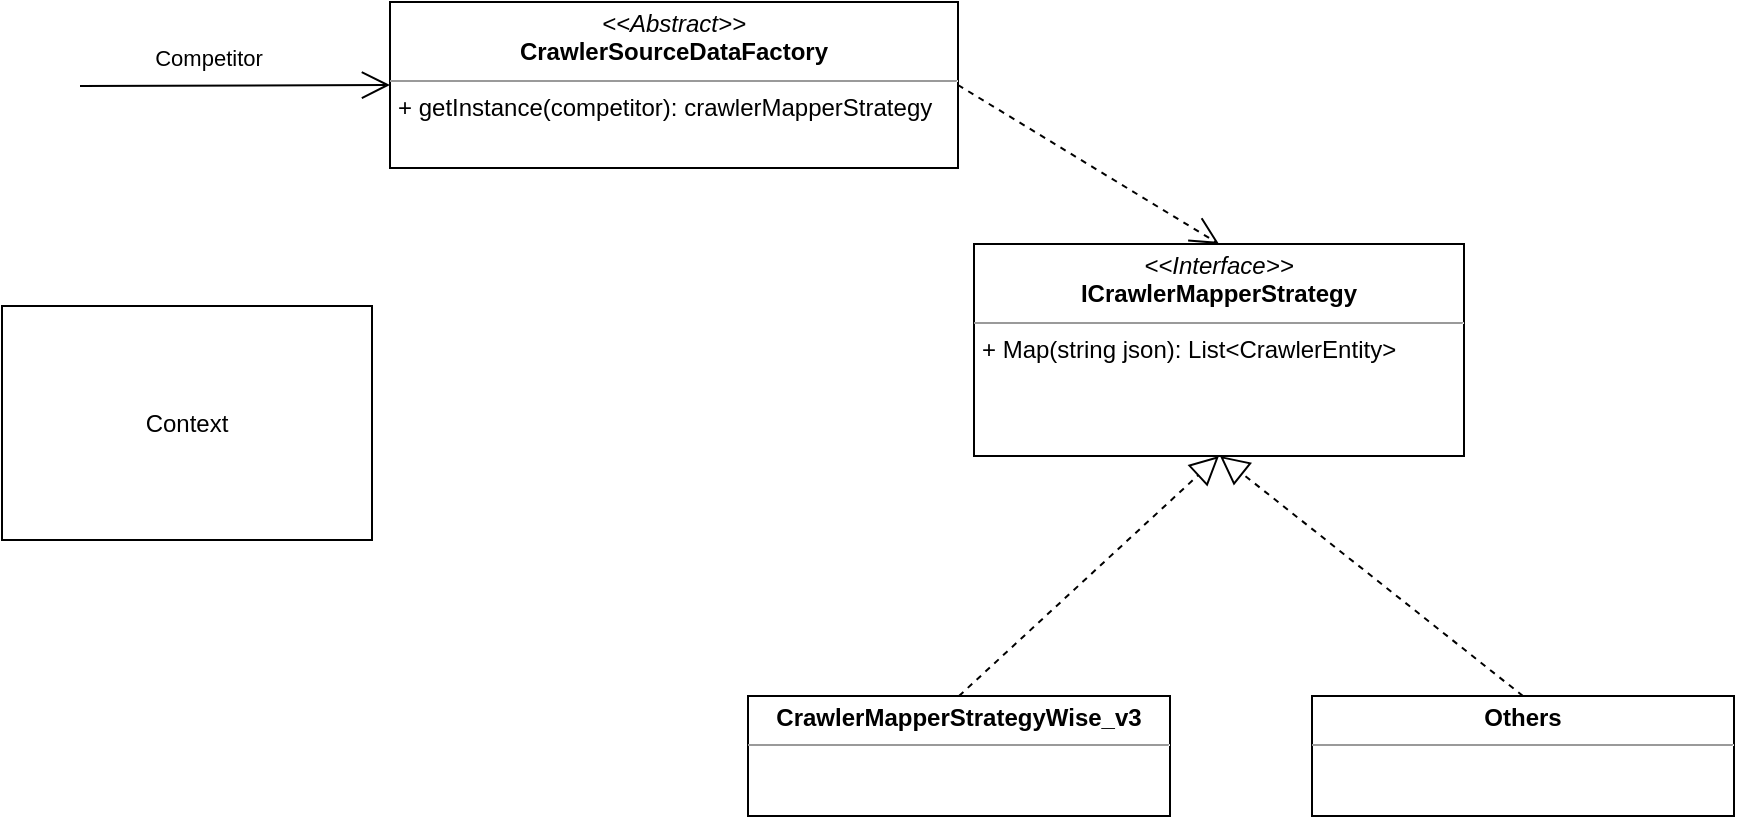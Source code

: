 <mxfile version="21.2.1" type="github">
  <diagram id="C5RBs43oDa-KdzZeNtuy" name="Page-1">
    <mxGraphModel dx="1834" dy="356" grid="0" gridSize="10" guides="1" tooltips="1" connect="1" arrows="1" fold="1" page="0" pageScale="1" pageWidth="827" pageHeight="1169" math="0" shadow="0">
      <root>
        <mxCell id="WIyWlLk6GJQsqaUBKTNV-0" />
        <mxCell id="WIyWlLk6GJQsqaUBKTNV-1" parent="WIyWlLk6GJQsqaUBKTNV-0" />
        <mxCell id="EOpZeOSRP2b4o9if8yD1-0" value="&lt;p style=&quot;margin:0px;margin-top:4px;text-align:center;&quot;&gt;&lt;i&gt;&amp;lt;&amp;lt;Interface&amp;gt;&amp;gt;&lt;/i&gt;&lt;br&gt;&lt;b&gt;ICrawlerMapperStrategy&lt;/b&gt;&lt;/p&gt;&lt;hr size=&quot;1&quot;&gt;&lt;p style=&quot;margin:0px;margin-left:4px;&quot;&gt;+ Map(string json): List&amp;lt;CrawlerEntity&amp;gt;&lt;br&gt;&lt;/p&gt;" style="verticalAlign=top;align=left;overflow=fill;fontSize=12;fontFamily=Helvetica;html=1;whiteSpace=wrap;" vertex="1" parent="WIyWlLk6GJQsqaUBKTNV-1">
          <mxGeometry x="300" y="628" width="245" height="106" as="geometry" />
        </mxCell>
        <mxCell id="EOpZeOSRP2b4o9if8yD1-2" value="&lt;p style=&quot;margin:0px;margin-top:4px;text-align:center;&quot;&gt;&lt;b style=&quot;border-color: var(--border-color);&quot;&gt;CrawlerMapperStrategyWise_v3&lt;/b&gt;&lt;br&gt;&lt;/p&gt;&lt;hr size=&quot;1&quot;&gt;&lt;div style=&quot;height:2px;&quot;&gt;&lt;/div&gt;" style="verticalAlign=top;align=left;overflow=fill;fontSize=12;fontFamily=Helvetica;html=1;whiteSpace=wrap;" vertex="1" parent="WIyWlLk6GJQsqaUBKTNV-1">
          <mxGeometry x="187" y="854" width="211" height="60" as="geometry" />
        </mxCell>
        <mxCell id="EOpZeOSRP2b4o9if8yD1-3" value="" style="endArrow=block;dashed=1;endFill=0;endSize=12;html=1;rounded=0;exitX=0.5;exitY=0;exitDx=0;exitDy=0;entryX=0.5;entryY=1;entryDx=0;entryDy=0;" edge="1" parent="WIyWlLk6GJQsqaUBKTNV-1" source="EOpZeOSRP2b4o9if8yD1-2" target="EOpZeOSRP2b4o9if8yD1-0">
          <mxGeometry width="160" relative="1" as="geometry">
            <mxPoint x="331" y="782" as="sourcePoint" />
            <mxPoint x="491" y="782" as="targetPoint" />
          </mxGeometry>
        </mxCell>
        <mxCell id="EOpZeOSRP2b4o9if8yD1-5" value="&lt;p style=&quot;margin:0px;margin-top:4px;text-align:center;&quot;&gt;&lt;b style=&quot;border-color: var(--border-color);&quot;&gt;Others&lt;/b&gt;&lt;br&gt;&lt;/p&gt;&lt;hr size=&quot;1&quot;&gt;&lt;div style=&quot;height:2px;&quot;&gt;&lt;/div&gt;" style="verticalAlign=top;align=left;overflow=fill;fontSize=12;fontFamily=Helvetica;html=1;whiteSpace=wrap;" vertex="1" parent="WIyWlLk6GJQsqaUBKTNV-1">
          <mxGeometry x="469" y="854" width="211" height="60" as="geometry" />
        </mxCell>
        <mxCell id="EOpZeOSRP2b4o9if8yD1-6" value="" style="endArrow=block;dashed=1;endFill=0;endSize=12;html=1;rounded=0;exitX=0.5;exitY=0;exitDx=0;exitDy=0;" edge="1" parent="WIyWlLk6GJQsqaUBKTNV-1" source="EOpZeOSRP2b4o9if8yD1-5">
          <mxGeometry width="160" relative="1" as="geometry">
            <mxPoint x="303" y="864" as="sourcePoint" />
            <mxPoint x="423" y="734" as="targetPoint" />
          </mxGeometry>
        </mxCell>
        <mxCell id="EOpZeOSRP2b4o9if8yD1-11" value="&lt;p style=&quot;margin:0px;margin-top:4px;text-align:center;&quot;&gt;&lt;i&gt;&amp;lt;&amp;lt;Abstract&amp;gt;&amp;gt;&lt;/i&gt;&lt;br&gt;&lt;b&gt;CrawlerSourceDataFactory&lt;/b&gt;&lt;/p&gt;&lt;hr size=&quot;1&quot;&gt;&lt;p style=&quot;margin:0px;margin-left:4px;&quot;&gt;+ getInstance(competitor):&amp;nbsp;crawlerMapperStrategy&lt;/p&gt;" style="verticalAlign=top;align=left;overflow=fill;fontSize=12;fontFamily=Helvetica;html=1;whiteSpace=wrap;" vertex="1" parent="WIyWlLk6GJQsqaUBKTNV-1">
          <mxGeometry x="8" y="507" width="284" height="83" as="geometry" />
        </mxCell>
        <mxCell id="EOpZeOSRP2b4o9if8yD1-12" value="" style="endArrow=open;endFill=1;endSize=12;html=1;rounded=0;entryX=0;entryY=0.5;entryDx=0;entryDy=0;" edge="1" parent="WIyWlLk6GJQsqaUBKTNV-1" target="EOpZeOSRP2b4o9if8yD1-11">
          <mxGeometry width="160" relative="1" as="geometry">
            <mxPoint x="-147" y="549" as="sourcePoint" />
            <mxPoint x="77" y="427" as="targetPoint" />
          </mxGeometry>
        </mxCell>
        <mxCell id="EOpZeOSRP2b4o9if8yD1-13" value="Competitor" style="edgeLabel;html=1;align=center;verticalAlign=middle;resizable=0;points=[];" vertex="1" connectable="0" parent="EOpZeOSRP2b4o9if8yD1-12">
          <mxGeometry x="-0.639" y="3" relative="1" as="geometry">
            <mxPoint x="36" y="-11" as="offset" />
          </mxGeometry>
        </mxCell>
        <mxCell id="EOpZeOSRP2b4o9if8yD1-14" value="" style="endArrow=open;endSize=12;dashed=1;html=1;rounded=0;exitX=1;exitY=0.5;exitDx=0;exitDy=0;entryX=0.5;entryY=0;entryDx=0;entryDy=0;" edge="1" parent="WIyWlLk6GJQsqaUBKTNV-1" source="EOpZeOSRP2b4o9if8yD1-11" target="EOpZeOSRP2b4o9if8yD1-0">
          <mxGeometry x="0.055" y="37" width="160" relative="1" as="geometry">
            <mxPoint x="371" y="541" as="sourcePoint" />
            <mxPoint x="531" y="541" as="targetPoint" />
            <mxPoint as="offset" />
          </mxGeometry>
        </mxCell>
        <mxCell id="EOpZeOSRP2b4o9if8yD1-15" value="Context" style="html=1;whiteSpace=wrap;" vertex="1" parent="WIyWlLk6GJQsqaUBKTNV-1">
          <mxGeometry x="-186" y="659" width="185" height="117" as="geometry" />
        </mxCell>
      </root>
    </mxGraphModel>
  </diagram>
</mxfile>
